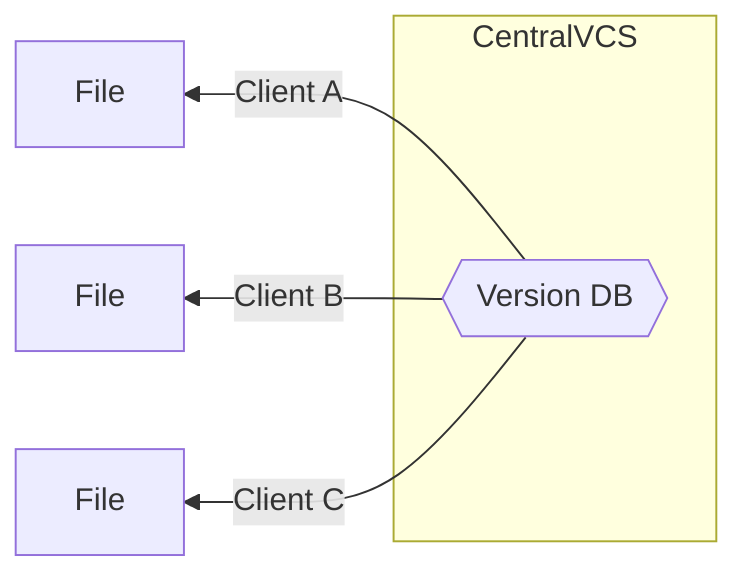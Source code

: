 graph RL
    subgraph CentralVCS
    C{{Version DB}}
    end
    C -->|Client A| D[File]
    C -->|Client B| E[File]
    C -->|Client C| F[File]